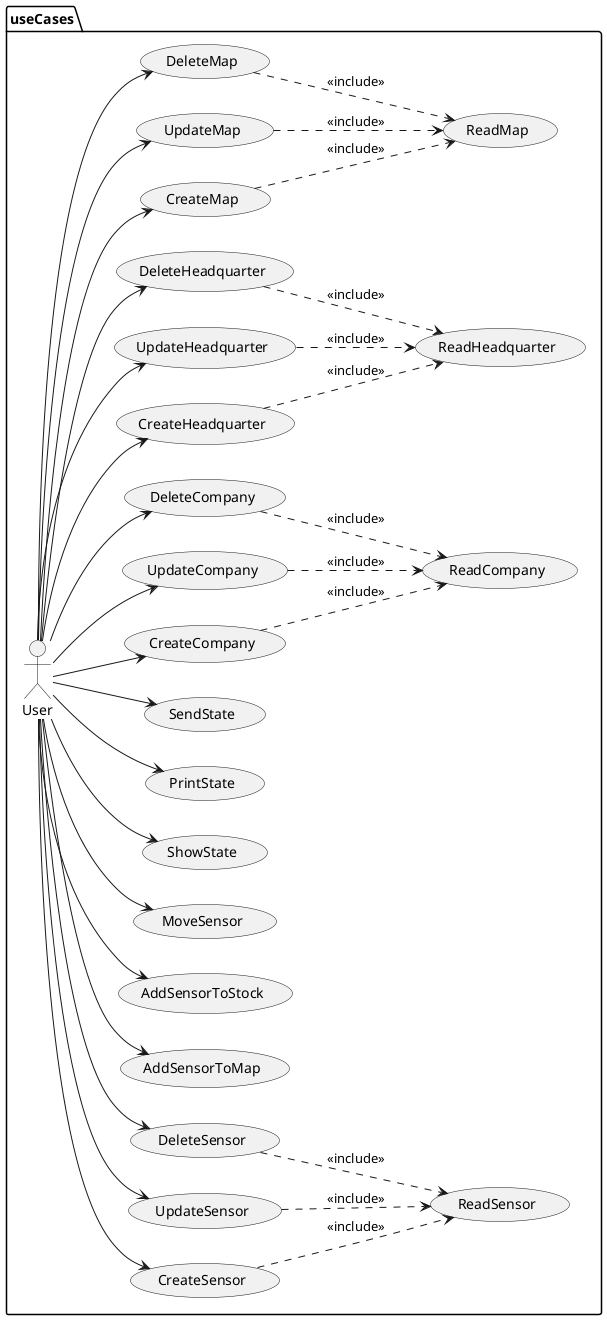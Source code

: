 @startuml
allowmixing
namespace useCases{
left to right direction
actor User

usecase CreateSensor
usecase ReadSensor
usecase UpdateSensor
usecase DeleteSensor
usecase AddSensorToMap
usecase AddSensorToStock
usecase MoveSensor

usecase ShowState
usecase PrintState
usecase SendState

usecase CreateCompany
usecase ReadCompany
usecase UpdateCompany
usecase DeleteCompany

usecase CreateHeadquarter
usecase ReadHeadquarter
usecase UpdateHeadquarter
usecase DeleteHeadquarter

usecase CreateMap
usecase ReadMap
usecase UpdateMap
usecase DeleteMap

User --> CreateSensor
CreateSensor ..> ReadSensor  : "<<include>>"
User --> UpdateSensor
UpdateSensor ..> ReadSensor  : "<<include>>"
User --> DeleteSensor
DeleteSensor ..> ReadSensor  : "<<include>>"

User --> AddSensorToMap
User --> AddSensorToStock

User --> MoveSensor

User --> CreateCompany
CreateCompany ..> ReadCompany : "<<include>>"
User --> UpdateCompany
UpdateCompany ..> ReadCompany : "<<include>>"
User --> DeleteCompany
DeleteCompany ..> ReadCompany : "<<include>>"

User --> CreateHeadquarter
CreateHeadquarter ..> ReadHeadquarter : "<<include>>"
User --> UpdateHeadquarter
UpdateHeadquarter ..> ReadHeadquarter : "<<include>>"
User --> DeleteHeadquarter
DeleteHeadquarter ..> ReadHeadquarter : "<<include>>"

User --> CreateMap
CreateMap  ..> ReadMap : "<<include>>"
User --> UpdateMap
UpdateMap  ..> ReadMap : "<<include>>"
User --> DeleteMap
DeleteMap  ..> ReadMap : "<<include>>"

User --> ShowState
User --> PrintState
User --> SendState
}
@enduml